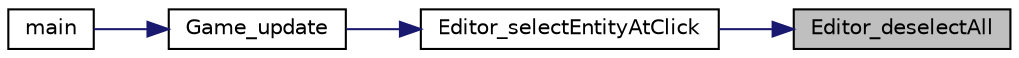 digraph "Editor_deselectAll"
{
 // LATEX_PDF_SIZE
  edge [fontname="Helvetica",fontsize="10",labelfontname="Helvetica",labelfontsize="10"];
  node [fontname="Helvetica",fontsize="10",shape=record];
  rankdir="RL";
  Node1 [label="Editor_deselectAll",height=0.2,width=0.4,color="black", fillcolor="grey75", style="filled", fontcolor="black",tooltip=" "];
  Node1 -> Node2 [dir="back",color="midnightblue",fontsize="10",style="solid"];
  Node2 [label="Editor_selectEntityAtClick",height=0.2,width=0.4,color="black", fillcolor="white", style="filled",URL="$_editor_systems_8c.html#a0be42ead2aee7a61cbff0bedd5db3a78",tooltip=" "];
  Node2 -> Node3 [dir="back",color="midnightblue",fontsize="10",style="solid"];
  Node3 [label="Game_update",height=0.2,width=0.4,color="black", fillcolor="white", style="filled",URL="$_game_8c.html#a1fdb232da8445ef611c99a0baff40778",tooltip=" "];
  Node3 -> Node4 [dir="back",color="midnightblue",fontsize="10",style="solid"];
  Node4 [label="main",height=0.2,width=0.4,color="black", fillcolor="white", style="filled",URL="$main_8c.html#a840291bc02cba5474a4cb46a9b9566fe",tooltip=" "];
}
